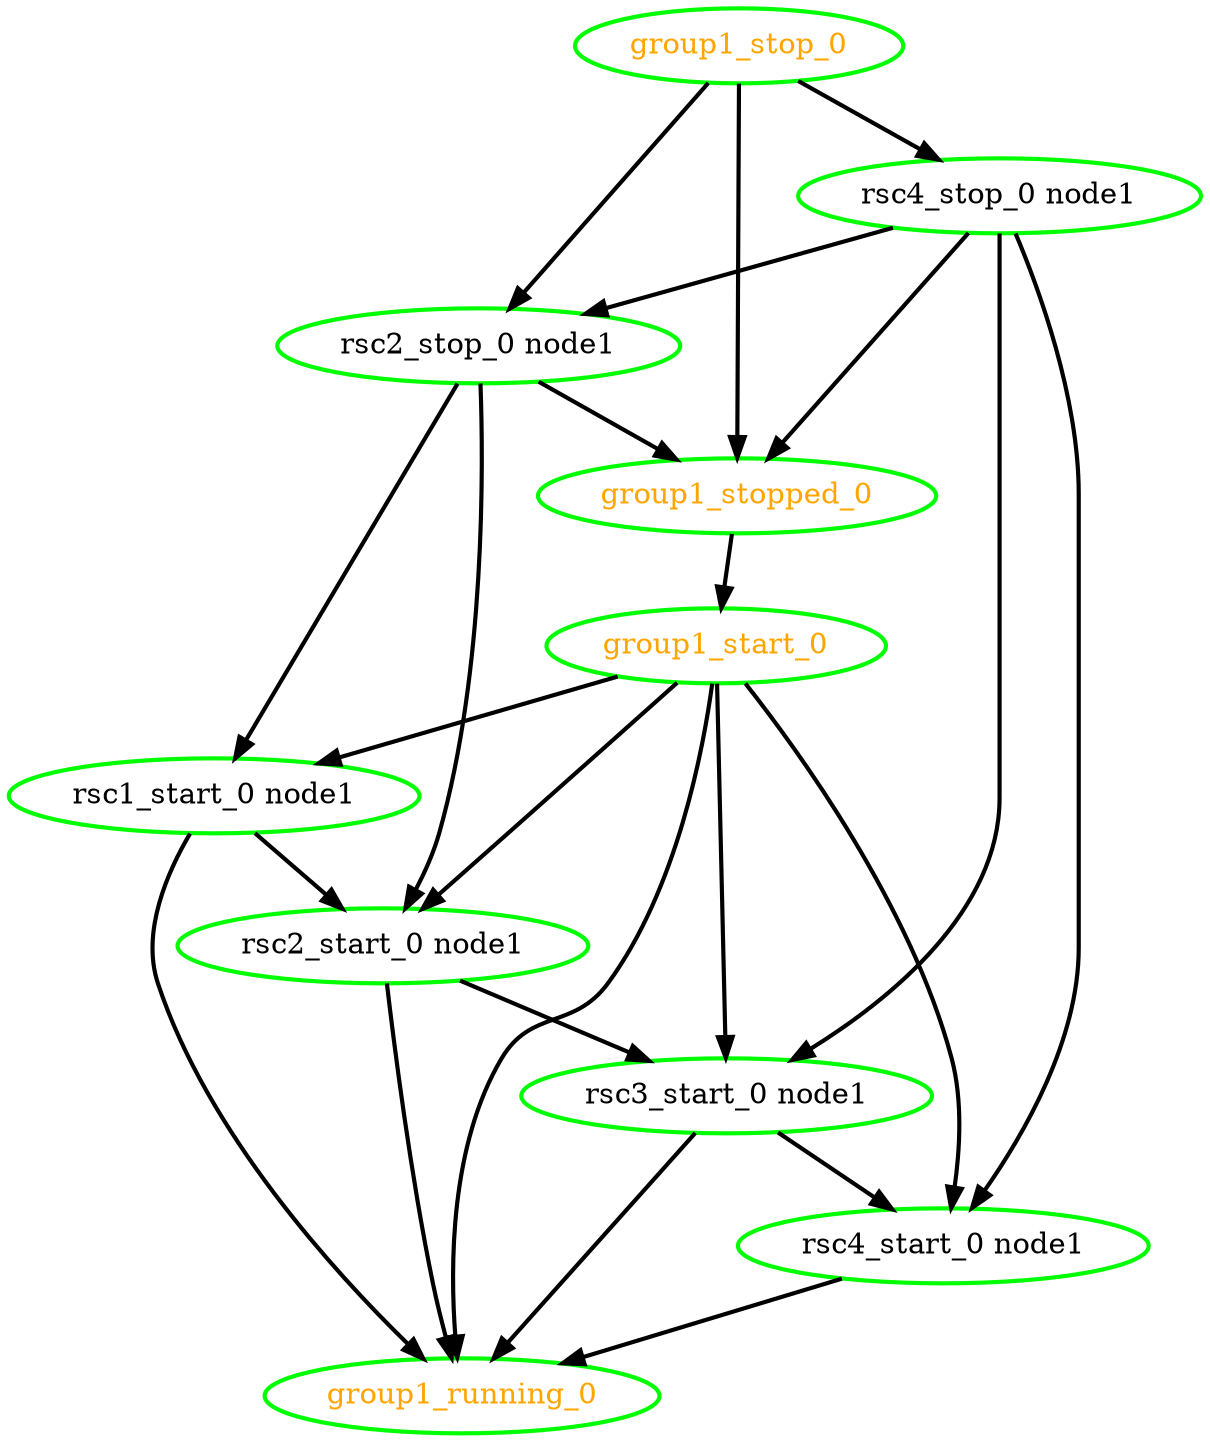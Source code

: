  digraph "g" {
"group1_running_0" [ style=bold color="green" fontcolor="orange"]
"group1_start_0" -> "group1_running_0" [ style = bold]
"group1_start_0" -> "rsc1_start_0 node1" [ style = bold]
"group1_start_0" -> "rsc2_start_0 node1" [ style = bold]
"group1_start_0" -> "rsc3_start_0 node1" [ style = bold]
"group1_start_0" -> "rsc4_start_0 node1" [ style = bold]
"group1_start_0" [ style=bold color="green" fontcolor="orange"]
"group1_stop_0" -> "group1_stopped_0" [ style = bold]
"group1_stop_0" -> "rsc2_stop_0 node1" [ style = bold]
"group1_stop_0" -> "rsc4_stop_0 node1" [ style = bold]
"group1_stop_0" [ style=bold color="green" fontcolor="orange"]
"group1_stopped_0" -> "group1_start_0" [ style = bold]
"group1_stopped_0" [ style=bold color="green" fontcolor="orange"]
"rsc1_start_0 node1" -> "group1_running_0" [ style = bold]
"rsc1_start_0 node1" -> "rsc2_start_0 node1" [ style = bold]
"rsc1_start_0 node1" [ style=bold color="green" fontcolor="black"]
"rsc2_start_0 node1" -> "group1_running_0" [ style = bold]
"rsc2_start_0 node1" -> "rsc3_start_0 node1" [ style = bold]
"rsc2_start_0 node1" [ style=bold color="green" fontcolor="black"]
"rsc2_stop_0 node1" -> "group1_stopped_0" [ style = bold]
"rsc2_stop_0 node1" -> "rsc1_start_0 node1" [ style = bold]
"rsc2_stop_0 node1" -> "rsc2_start_0 node1" [ style = bold]
"rsc2_stop_0 node1" [ style=bold color="green" fontcolor="black"]
"rsc3_start_0 node1" -> "group1_running_0" [ style = bold]
"rsc3_start_0 node1" -> "rsc4_start_0 node1" [ style = bold]
"rsc3_start_0 node1" [ style=bold color="green" fontcolor="black"]
"rsc4_start_0 node1" -> "group1_running_0" [ style = bold]
"rsc4_start_0 node1" [ style=bold color="green" fontcolor="black"]
"rsc4_stop_0 node1" -> "group1_stopped_0" [ style = bold]
"rsc4_stop_0 node1" -> "rsc2_stop_0 node1" [ style = bold]
"rsc4_stop_0 node1" -> "rsc3_start_0 node1" [ style = bold]
"rsc4_stop_0 node1" -> "rsc4_start_0 node1" [ style = bold]
"rsc4_stop_0 node1" [ style=bold color="green" fontcolor="black"]
}
